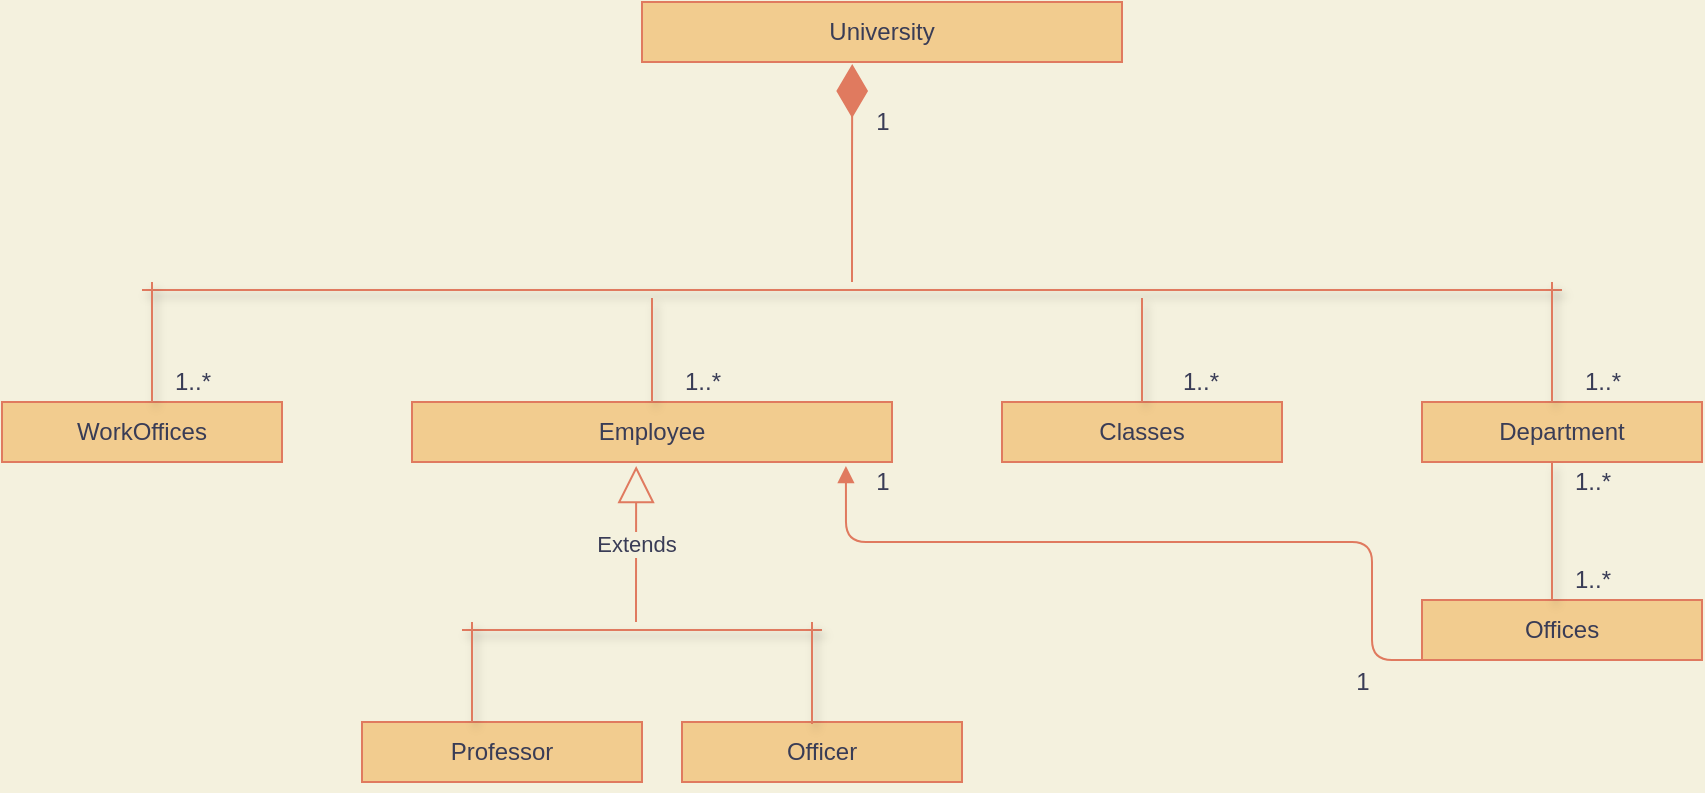<mxfile version="15.4.3" type="device"><diagram id="C5RBs43oDa-KdzZeNtuy" name="Page-1"><mxGraphModel dx="934" dy="482" grid="1" gridSize="10" guides="1" tooltips="1" connect="1" arrows="1" fold="1" page="1" pageScale="1" pageWidth="827" pageHeight="1169" background="#F4F1DE" math="0" shadow="0"><root><mxCell id="WIyWlLk6GJQsqaUBKTNV-0"/><mxCell id="WIyWlLk6GJQsqaUBKTNV-1" parent="WIyWlLk6GJQsqaUBKTNV-0"/><mxCell id="caxhR5_OqG6b5FLHdR3T-5" value="Classes" style="rounded=0;whiteSpace=wrap;html=1;fillColor=#F2CC8F;strokeColor=#E07A5F;fontColor=#393C56;" vertex="1" parent="WIyWlLk6GJQsqaUBKTNV-1"><mxGeometry x="500" y="210" width="140" height="30" as="geometry"/></mxCell><mxCell id="caxhR5_OqG6b5FLHdR3T-6" value="WorkOffices" style="rounded=0;whiteSpace=wrap;html=1;fillColor=#F2CC8F;strokeColor=#E07A5F;fontColor=#393C56;" vertex="1" parent="WIyWlLk6GJQsqaUBKTNV-1"><mxGeometry y="210" width="140" height="30" as="geometry"/></mxCell><mxCell id="caxhR5_OqG6b5FLHdR3T-9" value="Department" style="rounded=0;whiteSpace=wrap;html=1;fillColor=#F2CC8F;strokeColor=#E07A5F;fontColor=#393C56;" vertex="1" parent="WIyWlLk6GJQsqaUBKTNV-1"><mxGeometry x="710" y="210" width="140" height="30" as="geometry"/></mxCell><mxCell id="caxhR5_OqG6b5FLHdR3T-10" value="Offices" style="rounded=0;whiteSpace=wrap;html=1;fillColor=#F2CC8F;strokeColor=#E07A5F;fontColor=#393C56;" vertex="1" parent="WIyWlLk6GJQsqaUBKTNV-1"><mxGeometry x="710" y="309" width="140" height="30" as="geometry"/></mxCell><mxCell id="caxhR5_OqG6b5FLHdR3T-11" value="University" style="rounded=0;whiteSpace=wrap;html=1;fillColor=#F2CC8F;strokeColor=#E07A5F;fontColor=#393C56;" vertex="1" parent="WIyWlLk6GJQsqaUBKTNV-1"><mxGeometry x="320" y="10" width="240" height="30" as="geometry"/></mxCell><mxCell id="caxhR5_OqG6b5FLHdR3T-12" value="Employee" style="rounded=0;whiteSpace=wrap;html=1;fillColor=#F2CC8F;strokeColor=#E07A5F;fontColor=#393C56;" vertex="1" parent="WIyWlLk6GJQsqaUBKTNV-1"><mxGeometry x="205" y="210" width="240" height="30" as="geometry"/></mxCell><mxCell id="caxhR5_OqG6b5FLHdR3T-13" value="Professor" style="rounded=0;whiteSpace=wrap;html=1;fillColor=#F2CC8F;strokeColor=#E07A5F;fontColor=#393C56;" vertex="1" parent="WIyWlLk6GJQsqaUBKTNV-1"><mxGeometry x="180" y="370" width="140" height="30" as="geometry"/></mxCell><mxCell id="caxhR5_OqG6b5FLHdR3T-14" value="Officer" style="rounded=0;whiteSpace=wrap;html=1;fillColor=#F2CC8F;strokeColor=#E07A5F;fontColor=#393C56;" vertex="1" parent="WIyWlLk6GJQsqaUBKTNV-1"><mxGeometry x="340" y="370" width="140" height="30" as="geometry"/></mxCell><mxCell id="caxhR5_OqG6b5FLHdR3T-41" style="edgeStyle=none;rounded=1;sketch=0;orthogonalLoop=1;jettySize=auto;html=1;exitX=0.25;exitY=0;exitDx=0;exitDy=0;startArrow=classic;startFill=1;strokeWidth=1;strokeColor=#E07A5F;fontColor=#393C56;labelBackgroundColor=#F4F1DE;" edge="1" parent="WIyWlLk6GJQsqaUBKTNV-1" source="caxhR5_OqG6b5FLHdR3T-9" target="caxhR5_OqG6b5FLHdR3T-9"><mxGeometry relative="1" as="geometry"/></mxCell><mxCell id="caxhR5_OqG6b5FLHdR3T-54" style="edgeStyle=none;rounded=1;sketch=0;orthogonalLoop=1;jettySize=auto;html=1;exitX=0;exitY=0.75;exitDx=0;exitDy=0;startArrow=classic;startFill=1;strokeWidth=1;strokeColor=#E07A5F;fontColor=#393C56;labelBackgroundColor=#F4F1DE;" edge="1" parent="WIyWlLk6GJQsqaUBKTNV-1"><mxGeometry relative="1" as="geometry"><mxPoint x="440" y="395" as="sourcePoint"/><mxPoint x="440" y="395" as="targetPoint"/></mxGeometry></mxCell><mxCell id="caxhR5_OqG6b5FLHdR3T-60" value="&lt;br&gt;" style="endArrow=block;endFill=1;html=1;edgeStyle=orthogonalEdgeStyle;align=left;verticalAlign=top;rounded=1;sketch=0;strokeWidth=1;exitX=0.25;exitY=1;exitDx=0;exitDy=0;entryX=0.904;entryY=1.067;entryDx=0;entryDy=0;entryPerimeter=0;strokeColor=#E07A5F;fontColor=#393C56;labelBackgroundColor=#F4F1DE;" edge="1" parent="WIyWlLk6GJQsqaUBKTNV-1" source="caxhR5_OqG6b5FLHdR3T-10" target="caxhR5_OqG6b5FLHdR3T-12"><mxGeometry x="-1" relative="1" as="geometry"><mxPoint x="470" y="480" as="sourcePoint"/><mxPoint x="430" y="395" as="targetPoint"/><Array as="points"><mxPoint x="685" y="280"/><mxPoint x="422" y="280"/></Array></mxGeometry></mxCell><mxCell id="caxhR5_OqG6b5FLHdR3T-74" value="" style="line;strokeWidth=1;fillColor=none;align=left;verticalAlign=middle;spacingTop=-1;spacingLeft=3;spacingRight=3;rotatable=0;labelPosition=right;points=[];portConstraint=eastwest;rounded=0;shadow=1;sketch=0;strokeColor=#E07A5F;fontColor=#393C56;labelBackgroundColor=#F4F1DE;" vertex="1" parent="WIyWlLk6GJQsqaUBKTNV-1"><mxGeometry x="70" y="150" width="710" height="8" as="geometry"/></mxCell><mxCell id="caxhR5_OqG6b5FLHdR3T-77" value="" style="line;strokeWidth=1;direction=south;html=1;rounded=0;shadow=1;sketch=0;fillColor=#F2CC8F;strokeColor=#E07A5F;fontColor=#393C56;labelBackgroundColor=#F4F1DE;" vertex="1" parent="WIyWlLk6GJQsqaUBKTNV-1"><mxGeometry x="70" y="150" width="10" height="60" as="geometry"/></mxCell><mxCell id="caxhR5_OqG6b5FLHdR3T-81" value="" style="edgeStyle=elbowEdgeStyle;rounded=1;sketch=0;orthogonalLoop=1;jettySize=auto;elbow=vertical;html=1;startArrow=classic;startFill=1;strokeWidth=1;strokeColor=#E07A5F;fontColor=#393C56;labelBackgroundColor=#F4F1DE;" edge="1" parent="WIyWlLk6GJQsqaUBKTNV-1" source="caxhR5_OqG6b5FLHdR3T-80" target="caxhR5_OqG6b5FLHdR3T-74"><mxGeometry relative="1" as="geometry"/></mxCell><mxCell id="caxhR5_OqG6b5FLHdR3T-80" value="" style="line;strokeWidth=1;direction=south;html=1;rounded=0;shadow=1;sketch=0;fillColor=#F2CC8F;strokeColor=#E07A5F;fontColor=#393C56;labelBackgroundColor=#F4F1DE;" vertex="1" parent="WIyWlLk6GJQsqaUBKTNV-1"><mxGeometry x="320" y="158" width="10" height="52" as="geometry"/></mxCell><mxCell id="caxhR5_OqG6b5FLHdR3T-83" value="" style="line;strokeWidth=1;direction=south;html=1;rounded=0;shadow=1;sketch=0;fillColor=#F2CC8F;strokeColor=#E07A5F;fontColor=#393C56;labelBackgroundColor=#F4F1DE;" vertex="1" parent="WIyWlLk6GJQsqaUBKTNV-1"><mxGeometry x="565" y="158" width="10" height="52" as="geometry"/></mxCell><mxCell id="caxhR5_OqG6b5FLHdR3T-84" value="" style="line;strokeWidth=1;direction=south;html=1;rounded=0;shadow=1;sketch=0;fillColor=#F2CC8F;strokeColor=#E07A5F;fontColor=#393C56;labelBackgroundColor=#F4F1DE;" vertex="1" parent="WIyWlLk6GJQsqaUBKTNV-1"><mxGeometry x="770" y="150" width="10" height="60" as="geometry"/></mxCell><mxCell id="caxhR5_OqG6b5FLHdR3T-86" value="" style="line;strokeWidth=1;fillColor=none;align=left;verticalAlign=middle;spacingTop=-1;spacingLeft=3;spacingRight=3;rotatable=0;labelPosition=right;points=[];portConstraint=eastwest;rounded=0;shadow=1;sketch=0;strokeColor=#E07A5F;fontColor=#393C56;labelBackgroundColor=#F4F1DE;" vertex="1" parent="WIyWlLk6GJQsqaUBKTNV-1"><mxGeometry x="230" y="320" width="180" height="8" as="geometry"/></mxCell><mxCell id="caxhR5_OqG6b5FLHdR3T-88" value="" style="line;strokeWidth=1;direction=south;html=1;rounded=0;shadow=1;sketch=0;fillColor=#F2CC8F;strokeColor=#E07A5F;fontColor=#393C56;labelBackgroundColor=#F4F1DE;" vertex="1" parent="WIyWlLk6GJQsqaUBKTNV-1"><mxGeometry x="230" y="320" width="10" height="50" as="geometry"/></mxCell><mxCell id="caxhR5_OqG6b5FLHdR3T-89" value="" style="line;strokeWidth=1;direction=south;html=1;rounded=0;shadow=1;sketch=0;fillColor=#F2CC8F;strokeColor=#E07A5F;fontColor=#393C56;labelBackgroundColor=#F4F1DE;" vertex="1" parent="WIyWlLk6GJQsqaUBKTNV-1"><mxGeometry x="400" y="320" width="10" height="51" as="geometry"/></mxCell><mxCell id="caxhR5_OqG6b5FLHdR3T-92" value="Extends" style="endArrow=block;endSize=16;endFill=0;html=1;rounded=1;sketch=0;strokeWidth=1;edgeStyle=elbowEdgeStyle;elbow=vertical;entryX=0.467;entryY=1.067;entryDx=0;entryDy=0;entryPerimeter=0;strokeColor=#E07A5F;fontColor=#393C56;labelBackgroundColor=#F4F1DE;" edge="1" parent="WIyWlLk6GJQsqaUBKTNV-1" source="caxhR5_OqG6b5FLHdR3T-86" target="caxhR5_OqG6b5FLHdR3T-12"><mxGeometry width="160" relative="1" as="geometry"><mxPoint x="240" y="290" as="sourcePoint"/><mxPoint x="400" y="290" as="targetPoint"/><Array as="points"><mxPoint x="317" y="310"/></Array></mxGeometry></mxCell><mxCell id="caxhR5_OqG6b5FLHdR3T-93" value="" style="line;strokeWidth=1;direction=south;html=1;rounded=0;shadow=1;sketch=0;fillColor=#F2CC8F;strokeColor=#E07A5F;fontColor=#393C56;labelBackgroundColor=#F4F1DE;" vertex="1" parent="WIyWlLk6GJQsqaUBKTNV-1"><mxGeometry x="770" y="240" width="10" height="69" as="geometry"/></mxCell><mxCell id="caxhR5_OqG6b5FLHdR3T-95" value="1" style="text;html=1;align=center;verticalAlign=middle;resizable=0;points=[];autosize=1;strokeColor=none;fillColor=none;fontColor=#393C56;" vertex="1" parent="WIyWlLk6GJQsqaUBKTNV-1"><mxGeometry x="430" y="60" width="20" height="20" as="geometry"/></mxCell><mxCell id="caxhR5_OqG6b5FLHdR3T-96" value="1..*" style="text;html=1;align=center;verticalAlign=middle;resizable=0;points=[];autosize=1;strokeColor=none;fillColor=none;fontColor=#393C56;" vertex="1" parent="WIyWlLk6GJQsqaUBKTNV-1"><mxGeometry x="80" y="190" width="30" height="20" as="geometry"/></mxCell><mxCell id="caxhR5_OqG6b5FLHdR3T-97" value="1..*" style="text;html=1;align=center;verticalAlign=middle;resizable=0;points=[];autosize=1;strokeColor=none;fillColor=none;fontColor=#393C56;" vertex="1" parent="WIyWlLk6GJQsqaUBKTNV-1"><mxGeometry x="335" y="190" width="30" height="20" as="geometry"/></mxCell><mxCell id="caxhR5_OqG6b5FLHdR3T-98" value="1..*" style="text;html=1;align=center;verticalAlign=middle;resizable=0;points=[];autosize=1;strokeColor=none;fillColor=none;fontColor=#393C56;" vertex="1" parent="WIyWlLk6GJQsqaUBKTNV-1"><mxGeometry x="584" y="190" width="30" height="20" as="geometry"/></mxCell><mxCell id="caxhR5_OqG6b5FLHdR3T-99" value="1..*" style="text;html=1;align=center;verticalAlign=middle;resizable=0;points=[];autosize=1;strokeColor=none;fillColor=none;fontColor=#393C56;" vertex="1" parent="WIyWlLk6GJQsqaUBKTNV-1"><mxGeometry x="785" y="190" width="30" height="20" as="geometry"/></mxCell><mxCell id="caxhR5_OqG6b5FLHdR3T-100" value="1..*" style="text;html=1;align=center;verticalAlign=middle;resizable=0;points=[];autosize=1;strokeColor=none;fillColor=none;fontColor=#393C56;" vertex="1" parent="WIyWlLk6GJQsqaUBKTNV-1"><mxGeometry x="780" y="240" width="30" height="20" as="geometry"/></mxCell><mxCell id="caxhR5_OqG6b5FLHdR3T-101" value="1..*" style="text;html=1;align=center;verticalAlign=middle;resizable=0;points=[];autosize=1;strokeColor=none;fillColor=none;fontColor=#393C56;" vertex="1" parent="WIyWlLk6GJQsqaUBKTNV-1"><mxGeometry x="780" y="289" width="30" height="20" as="geometry"/></mxCell><mxCell id="caxhR5_OqG6b5FLHdR3T-102" value="" style="endArrow=diamondThin;endFill=1;endSize=24;html=1;rounded=1;sketch=0;strokeWidth=1;edgeStyle=elbowEdgeStyle;elbow=vertical;entryX=0.438;entryY=1.033;entryDx=0;entryDy=0;entryPerimeter=0;strokeColor=#E07A5F;fontColor=#393C56;labelBackgroundColor=#F4F1DE;" edge="1" parent="WIyWlLk6GJQsqaUBKTNV-1" source="caxhR5_OqG6b5FLHdR3T-74" target="caxhR5_OqG6b5FLHdR3T-11"><mxGeometry width="160" relative="1" as="geometry"><mxPoint x="350" y="90" as="sourcePoint"/><mxPoint x="510" y="90" as="targetPoint"/></mxGeometry></mxCell><mxCell id="caxhR5_OqG6b5FLHdR3T-103" value="1" style="text;html=1;align=center;verticalAlign=middle;resizable=0;points=[];autosize=1;strokeColor=none;fillColor=none;fontColor=#393C56;" vertex="1" parent="WIyWlLk6GJQsqaUBKTNV-1"><mxGeometry x="670" y="340" width="20" height="20" as="geometry"/></mxCell><mxCell id="caxhR5_OqG6b5FLHdR3T-105" value="1" style="text;html=1;align=center;verticalAlign=middle;resizable=0;points=[];autosize=1;strokeColor=none;fillColor=none;fontColor=#393C56;" vertex="1" parent="WIyWlLk6GJQsqaUBKTNV-1"><mxGeometry x="430" y="240" width="20" height="20" as="geometry"/></mxCell></root></mxGraphModel></diagram></mxfile>